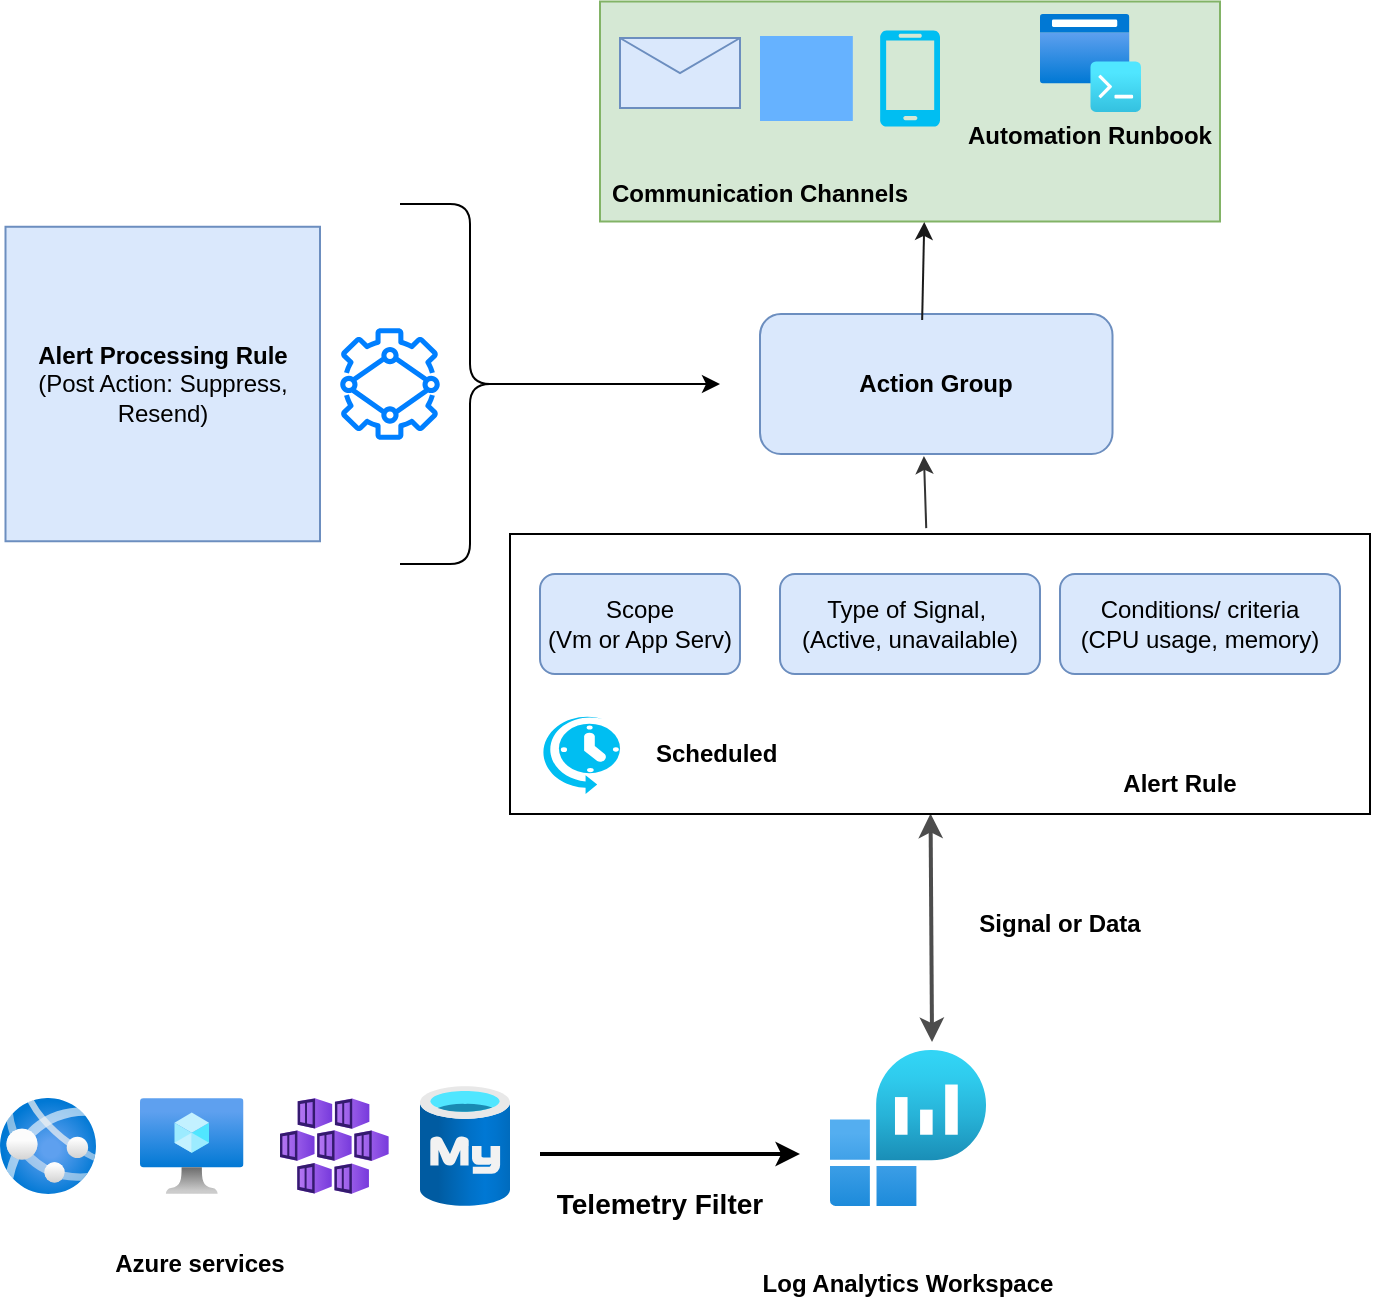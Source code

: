 <mxfile>
    <diagram id="-spBMI-vtHuflIPX27ag" name="Page-1">
        <mxGraphModel dx="1886" dy="565" grid="1" gridSize="10" guides="1" tooltips="1" connect="1" arrows="1" fold="1" page="1" pageScale="1" pageWidth="850" pageHeight="1100" math="0" shadow="0">
            <root>
                <mxCell id="0"/>
                <mxCell id="1" parent="0"/>
                <mxCell id="2" value="" style="image;aspect=fixed;html=1;points=[];align=center;fontSize=12;image=img/lib/azure2/app_services/App_Services.svg;" vertex="1" parent="1">
                    <mxGeometry x="-840" y="622" width="48" height="48" as="geometry"/>
                </mxCell>
                <mxCell id="3" value="" style="image;aspect=fixed;html=1;points=[];align=center;fontSize=12;image=img/lib/azure2/compute/Virtual_Machine.svg;" vertex="1" parent="1">
                    <mxGeometry x="-770" y="622" width="51.75" height="48" as="geometry"/>
                </mxCell>
                <mxCell id="4" value="" style="image;aspect=fixed;html=1;points=[];align=center;fontSize=12;image=img/lib/azure2/containers/Kubernetes_Services.svg;" vertex="1" parent="1">
                    <mxGeometry x="-700" y="622" width="54.4" height="48" as="geometry"/>
                </mxCell>
                <mxCell id="5" value="" style="image;aspect=fixed;html=1;points=[];align=center;fontSize=12;image=img/lib/azure2/databases/Azure_Database_MySQL_Server.svg;" vertex="1" parent="1">
                    <mxGeometry x="-630" y="616" width="45" height="60" as="geometry"/>
                </mxCell>
                <mxCell id="8" value="" style="image;aspect=fixed;html=1;points=[];align=center;fontSize=12;image=img/lib/azure2/analytics/Log_Analytics_Workspaces.svg;" vertex="1" parent="1">
                    <mxGeometry x="-425" y="598" width="78" height="78" as="geometry"/>
                </mxCell>
                <mxCell id="9" value="&lt;b&gt;&lt;font&gt;Azure services&lt;/font&gt;&lt;/b&gt;" style="text;html=1;align=center;verticalAlign=middle;whiteSpace=wrap;rounded=0;" vertex="1" parent="1">
                    <mxGeometry x="-800" y="700" width="120" height="10" as="geometry"/>
                </mxCell>
                <mxCell id="10" value="&lt;b&gt;&lt;font&gt;Log Analytics Workspace&lt;/font&gt;&lt;/b&gt;" style="text;html=1;align=center;verticalAlign=middle;whiteSpace=wrap;rounded=0;" vertex="1" parent="1">
                    <mxGeometry x="-476" y="710" width="180" height="10" as="geometry"/>
                </mxCell>
                <mxCell id="11" value="&lt;b&gt;&lt;font style=&quot;font-size: 14px;&quot;&gt;Telemetry Filter&lt;/font&gt;&lt;/b&gt;" style="text;html=1;align=center;verticalAlign=middle;whiteSpace=wrap;rounded=0;" vertex="1" parent="1">
                    <mxGeometry x="-570" y="670" width="120" height="10" as="geometry"/>
                </mxCell>
                <mxCell id="14" value="" style="endArrow=classic;startArrow=classic;html=1;exitX=0.654;exitY=-0.051;exitDx=0;exitDy=0;exitPerimeter=0;strokeWidth=2;strokeColor=#4D4D4D;" edge="1" parent="1" source="8">
                    <mxGeometry width="50" height="50" relative="1" as="geometry">
                        <mxPoint x="-420" y="530" as="sourcePoint"/>
                        <mxPoint x="-374.715" y="479.803" as="targetPoint"/>
                    </mxGeometry>
                </mxCell>
                <mxCell id="15" value="" style="endArrow=classic;html=1;strokeWidth=2;" edge="1" parent="1">
                    <mxGeometry width="50" height="50" relative="1" as="geometry">
                        <mxPoint x="-570" y="650" as="sourcePoint"/>
                        <mxPoint x="-440" y="650" as="targetPoint"/>
                    </mxGeometry>
                </mxCell>
                <mxCell id="16" value="&lt;b&gt;&lt;font&gt;Signal or Data&lt;/font&gt;&lt;/b&gt;" style="text;html=1;align=center;verticalAlign=middle;whiteSpace=wrap;rounded=0;" vertex="1" parent="1">
                    <mxGeometry x="-360" y="530" width="100" height="10" as="geometry"/>
                </mxCell>
                <mxCell id="17" value="" style="rounded=0;whiteSpace=wrap;html=1;" vertex="1" parent="1">
                    <mxGeometry x="-585" y="340" width="430" height="140" as="geometry"/>
                </mxCell>
                <mxCell id="18" value="Scope&lt;br&gt;(Vm or App Serv)" style="rounded=1;whiteSpace=wrap;html=1;fillColor=#dae8fc;strokeColor=#6c8ebf;" vertex="1" parent="1">
                    <mxGeometry x="-570" y="360" width="100" height="50" as="geometry"/>
                </mxCell>
                <mxCell id="19" value="&lt;div&gt;&lt;font style=&quot;color: rgb(0, 0, 0);&quot;&gt;&lt;br&gt;&lt;/font&gt;&lt;/div&gt;&lt;font style=&quot;color: rgb(0, 0, 0);&quot;&gt;Type of Signal,&amp;nbsp;&lt;/font&gt;&lt;div&gt;&lt;font style=&quot;color: rgb(0, 0, 0);&quot;&gt;(Active, unavailable)&lt;span style=&quot;font-family: monospace; font-size: 0px; text-align: start; text-wrap: nowrap;&quot;&gt;%3CmxGraphModel%3E%3Croot%3E%3CmxCell%20id%3D%220%22%2F%3E%3CmxCell%20id%3D%221%22%20parent%3D%220%22%2F%3E%3CmxCell%20id%3D%222%22%20value%3D%22Scope%26lt%3Bbr%26gt%3B(Vm%20or%20App%20Serv)%22%20style%3D%22rounded%3D1%3BwhiteSpace%3Dwrap%3Bhtml%3D1%3BfillColor%3D%23dae8fc%3BstrokeColor%3D%236c8ebf%3B%22%20vertex%3D%221%22%20parent%3D%221%22%3E%3CmxGeometry%20x%3D%22-570%22%20y%3D%22360%22%20width%3D%22100%22%20height%3D%2250%22%20as%3D%22geometry%22%2F%3E%3C%2FmxCell%3E%3C%2Froot%3E%3C%2FmxGraphModel%3E&lt;br&gt;Active,&amp;nbsp;&lt;/span&gt;&lt;/font&gt;&lt;/div&gt;" style="rounded=1;whiteSpace=wrap;html=1;fillColor=#dae8fc;strokeColor=#6c8ebf;" vertex="1" parent="1">
                    <mxGeometry x="-450" y="360" width="130" height="50" as="geometry"/>
                </mxCell>
                <mxCell id="20" value="Conditions/ criteria&lt;br&gt;(CPU usage, memory)" style="rounded=1;whiteSpace=wrap;html=1;fillColor=#dae8fc;strokeColor=#6c8ebf;" vertex="1" parent="1">
                    <mxGeometry x="-310" y="360" width="140" height="50" as="geometry"/>
                </mxCell>
                <mxCell id="21" value="" style="verticalLabelPosition=bottom;html=1;verticalAlign=top;align=center;strokeColor=none;fillColor=#00BEF2;shape=mxgraph.azure.scheduler;pointerEvents=1;" vertex="1" parent="1">
                    <mxGeometry x="-570" y="430" width="40" height="40" as="geometry"/>
                </mxCell>
                <mxCell id="22" value="&lt;font&gt;&lt;b style=&quot;&quot;&gt;Scheduled&amp;nbsp;&lt;/b&gt;&lt;/font&gt;" style="text;html=1;align=center;verticalAlign=middle;whiteSpace=wrap;rounded=0;" vertex="1" parent="1">
                    <mxGeometry x="-520" y="445" width="80" height="10" as="geometry"/>
                </mxCell>
                <mxCell id="23" value="&lt;b&gt;&lt;font&gt;Alert Rule&lt;/font&gt;&lt;/b&gt;" style="text;html=1;align=center;verticalAlign=middle;whiteSpace=wrap;rounded=0;" vertex="1" parent="1">
                    <mxGeometry x="-300" y="460" width="100" height="10" as="geometry"/>
                </mxCell>
                <mxCell id="26" value="&lt;b style=&quot;scrollbar-color: light-dark(#e2e2e2, #4b4b4b)&lt;br/&gt;&#x9;&#x9;&#x9;&#x9;&#x9;light-dark(#fbfbfb, var(--dark-panel-color));&quot;&gt;Action Group&lt;/b&gt;" style="rounded=1;whiteSpace=wrap;html=1;fillColor=#dae8fc;strokeColor=#6c8ebf;" vertex="1" parent="1">
                    <mxGeometry x="-460" y="230" width="176.25" height="70" as="geometry"/>
                </mxCell>
                <mxCell id="27" value="" style="rounded=0;whiteSpace=wrap;html=1;fillColor=#d5e8d4;strokeColor=#82b366;" vertex="1" parent="1">
                    <mxGeometry x="-540" y="73.75" width="310" height="110" as="geometry"/>
                </mxCell>
                <mxCell id="28" value="" style="verticalLabelPosition=bottom;shadow=0;dashed=0;align=center;html=1;verticalAlign=top;strokeWidth=1;shape=mxgraph.mockup.misc.mail2;strokeColor=#6c8ebf;fillColor=#dae8fc;" vertex="1" parent="1">
                    <mxGeometry x="-530" y="92" width="60" height="35" as="geometry"/>
                </mxCell>
                <mxCell id="30" value="" style="points=[];aspect=fixed;html=1;align=center;shadow=0;dashed=0;fillColor=#66B2FF;strokeColor=none;shape=mxgraph.alibaba_cloud.sms_short_message_service;" vertex="1" parent="1">
                    <mxGeometry x="-460" y="91" width="46.41" height="42.5" as="geometry"/>
                </mxCell>
                <mxCell id="31" value="" style="verticalLabelPosition=bottom;html=1;verticalAlign=top;align=center;strokeColor=none;fillColor=#00BEF2;shape=mxgraph.azure.mobile;pointerEvents=1;" vertex="1" parent="1">
                    <mxGeometry x="-400" y="88.25" width="30" height="48" as="geometry"/>
                </mxCell>
                <mxCell id="33" value="" style="endArrow=classic;html=1;entryX=0.465;entryY=1.014;entryDx=0;entryDy=0;entryPerimeter=0;exitX=0.484;exitY=-0.021;exitDx=0;exitDy=0;exitPerimeter=0;strokeColor=#333333;" edge="1" parent="1" source="17" target="26">
                    <mxGeometry width="50" height="50" relative="1" as="geometry">
                        <mxPoint x="-380" y="340" as="sourcePoint"/>
                        <mxPoint x="-330" y="290" as="targetPoint"/>
                    </mxGeometry>
                </mxCell>
                <mxCell id="36" style="edgeStyle=none;html=1;entryX=0.523;entryY=1.002;entryDx=0;entryDy=0;entryPerimeter=0;exitX=0.46;exitY=0.043;exitDx=0;exitDy=0;exitPerimeter=0;strokeWidth=1;strokeColor=#1A1A1A;" edge="1" parent="1" source="26" target="27">
                    <mxGeometry relative="1" as="geometry">
                        <mxPoint x="-380" y="230" as="sourcePoint"/>
                    </mxGeometry>
                </mxCell>
                <mxCell id="37" value="&lt;b&gt;Alert Processing Rule&lt;br&gt;&lt;/b&gt;(Post Action: Suppress, Resend)" style="whiteSpace=wrap;html=1;aspect=fixed;fillColor=#dae8fc;strokeColor=#6c8ebf;" vertex="1" parent="1">
                    <mxGeometry x="-837.25" y="186.38" width="157.25" height="157.25" as="geometry"/>
                </mxCell>
                <mxCell id="39" value="" style="sketch=0;outlineConnect=0;fontColor=#232F3E;gradientColor=none;fillColor=#007FFF;strokeColor=none;dashed=0;verticalLabelPosition=bottom;verticalAlign=top;align=center;html=1;fontSize=12;fontStyle=0;aspect=fixed;pointerEvents=1;shape=mxgraph.aws4.backup_virtual_machine_monitor;" vertex="1" parent="1">
                    <mxGeometry x="-670" y="237.14" width="50" height="55.71" as="geometry"/>
                </mxCell>
                <mxCell id="41" style="edgeStyle=none;html=1;exitX=0.1;exitY=0.5;exitDx=0;exitDy=0;exitPerimeter=0;" edge="1" parent="1" source="40">
                    <mxGeometry relative="1" as="geometry">
                        <mxPoint x="-480" y="265" as="targetPoint"/>
                    </mxGeometry>
                </mxCell>
                <mxCell id="40" value="" style="shape=curlyBracket;whiteSpace=wrap;html=1;rounded=1;flipH=1;labelPosition=right;verticalLabelPosition=middle;align=left;verticalAlign=middle;" vertex="1" parent="1">
                    <mxGeometry x="-640" y="175" width="70" height="180" as="geometry"/>
                </mxCell>
                <mxCell id="42" value="&lt;font style=&quot;&quot;&gt;&lt;b&gt;Communication Channels&lt;/b&gt;&lt;/font&gt;" style="text;html=1;align=center;verticalAlign=middle;whiteSpace=wrap;rounded=0;" vertex="1" parent="1">
                    <mxGeometry x="-540" y="165" width="160" height="10" as="geometry"/>
                </mxCell>
                <mxCell id="44" value="" style="image;aspect=fixed;html=1;points=[];align=center;fontSize=12;image=img/lib/azure2/other/Azurite.svg;" vertex="1" parent="1">
                    <mxGeometry x="-320" y="80" width="50.48" height="49" as="geometry"/>
                </mxCell>
                <mxCell id="45" value="&lt;font style=&quot;&quot;&gt;&lt;b&gt;Automation Runbook&lt;/b&gt;&lt;/font&gt;" style="text;html=1;align=center;verticalAlign=middle;whiteSpace=wrap;rounded=0;" vertex="1" parent="1">
                    <mxGeometry x="-360" y="136.25" width="130" height="10" as="geometry"/>
                </mxCell>
            </root>
        </mxGraphModel>
    </diagram>
</mxfile>